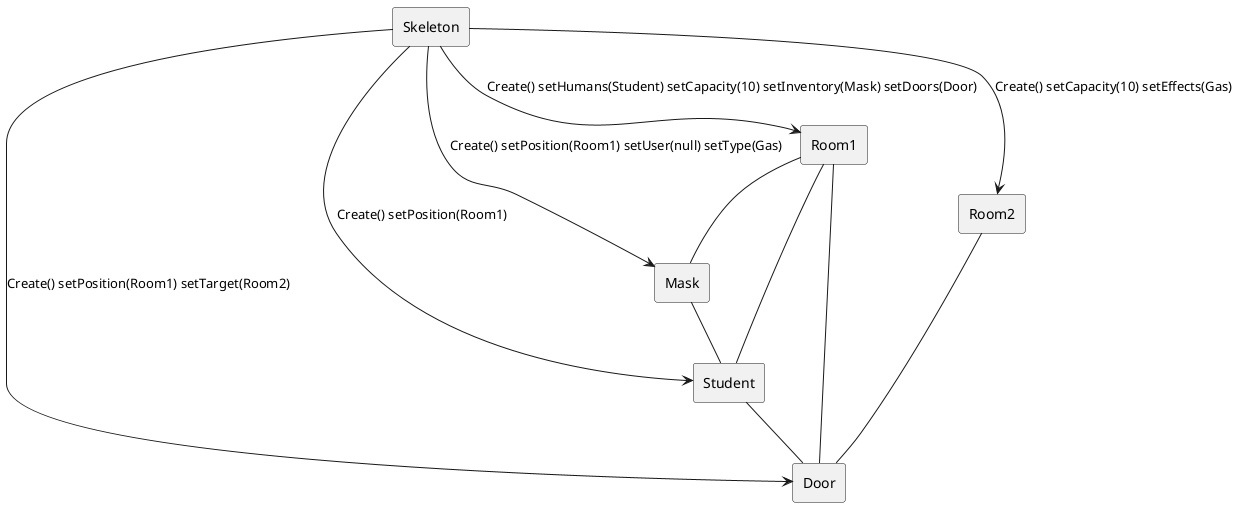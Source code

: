 @startuml
skinparam linestyle ortho

rectangle "Skeleton" as SK
rectangle "Room1" as R1
rectangle "Room2" as R2
rectangle "Mask" as M
rectangle "Student" as S
rectangle "Door" as D

SK --> R1: Create() setHumans(Student) setCapacity(10) setInventory(Mask) setDoors(Door)
SK --> R2: Create() setCapacity(10) setEffects(Gas)
SK --> M: Create() setPosition(Room1) setUser(null) setType(Gas)
SK --> S: Create() setPosition(Room1)
SK --> D: Create() setPosition(Room1) setTarget(Room2)

R1 -- D
R2 -- D
S -- D
R1 -- M
R1 -- S
M -- S
@enduml